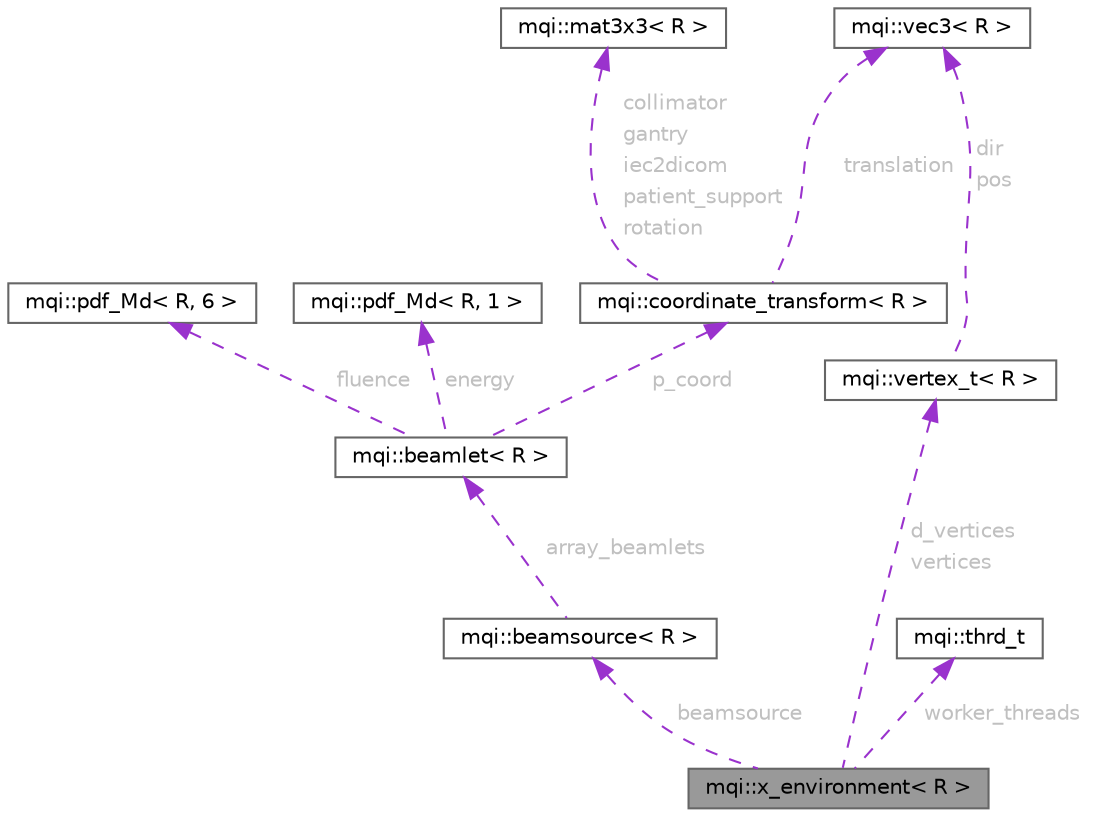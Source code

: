 digraph "mqi::x_environment&lt; R &gt;"
{
 // LATEX_PDF_SIZE
  bgcolor="transparent";
  edge [fontname=Helvetica,fontsize=10,labelfontname=Helvetica,labelfontsize=10];
  node [fontname=Helvetica,fontsize=10,shape=box,height=0.2,width=0.4];
  Node1 [id="Node000001",label="mqi::x_environment\< R \>",height=0.2,width=0.4,color="gray40", fillcolor="grey60", style="filled", fontcolor="black",tooltip="A virtual base class for creating Monte Carlo simulation environments."];
  Node2 -> Node1 [id="edge1_Node000001_Node000002",dir="back",color="darkorchid3",style="dashed",tooltip=" ",label=<<TABLE CELLBORDER="0" BORDER="0"><TR><TD VALIGN="top" ALIGN="LEFT" CELLPADDING="1" CELLSPACING="0">beamsource</TD></TR>
</TABLE>> ,fontcolor="grey" ];
  Node2 [id="Node000002",label="mqi::beamsource\< R \>",height=0.2,width=0.4,color="gray40", fillcolor="white", style="filled",URL="$classmqi_1_1beamsource.html",tooltip=" "];
  Node3 -> Node2 [id="edge2_Node000002_Node000003",dir="back",color="darkorchid3",style="dashed",tooltip=" ",label=<<TABLE CELLBORDER="0" BORDER="0"><TR><TD VALIGN="top" ALIGN="LEFT" CELLPADDING="1" CELLSPACING="0">array_beamlets</TD></TR>
</TABLE>> ,fontcolor="grey" ];
  Node3 [id="Node000003",label="mqi::beamlet\< R \>",height=0.2,width=0.4,color="gray40", fillcolor="white", style="filled",URL="$classmqi_1_1beamlet.html",tooltip=" "];
  Node4 -> Node3 [id="edge3_Node000003_Node000004",dir="back",color="darkorchid3",style="dashed",tooltip=" ",label=<<TABLE CELLBORDER="0" BORDER="0"><TR><TD VALIGN="top" ALIGN="LEFT" CELLPADDING="1" CELLSPACING="0">energy</TD></TR>
</TABLE>> ,fontcolor="grey" ];
  Node4 [id="Node000004",label="mqi::pdf_Md\< R, 1 \>",height=0.2,width=0.4,color="gray40", fillcolor="white", style="filled",URL="$classmqi_1_1pdf___md.html",tooltip=" "];
  Node5 -> Node3 [id="edge4_Node000003_Node000005",dir="back",color="darkorchid3",style="dashed",tooltip=" ",label=<<TABLE CELLBORDER="0" BORDER="0"><TR><TD VALIGN="top" ALIGN="LEFT" CELLPADDING="1" CELLSPACING="0">fluence</TD></TR>
</TABLE>> ,fontcolor="grey" ];
  Node5 [id="Node000005",label="mqi::pdf_Md\< R, 6 \>",height=0.2,width=0.4,color="gray40", fillcolor="white", style="filled",URL="$classmqi_1_1pdf___md.html",tooltip=" "];
  Node6 -> Node3 [id="edge5_Node000003_Node000006",dir="back",color="darkorchid3",style="dashed",tooltip=" ",label=<<TABLE CELLBORDER="0" BORDER="0"><TR><TD VALIGN="top" ALIGN="LEFT" CELLPADDING="1" CELLSPACING="0">p_coord</TD></TR>
</TABLE>> ,fontcolor="grey" ];
  Node6 [id="Node000006",label="mqi::coordinate_transform\< R \>",height=0.2,width=0.4,color="gray40", fillcolor="white", style="filled",URL="$classmqi_1_1coordinate__transform.html",tooltip=" "];
  Node7 -> Node6 [id="edge6_Node000006_Node000007",dir="back",color="darkorchid3",style="dashed",tooltip=" ",label=<<TABLE CELLBORDER="0" BORDER="0"><TR><TD VALIGN="top" ALIGN="LEFT" CELLPADDING="1" CELLSPACING="0">translation</TD></TR>
</TABLE>> ,fontcolor="grey" ];
  Node7 [id="Node000007",label="mqi::vec3\< R \>",height=0.2,width=0.4,color="gray40", fillcolor="white", style="filled",URL="$classmqi_1_1vec3.html",tooltip=" "];
  Node8 -> Node6 [id="edge7_Node000006_Node000008",dir="back",color="darkorchid3",style="dashed",tooltip=" ",label=<<TABLE CELLBORDER="0" BORDER="0"><TR><TD VALIGN="top" ALIGN="LEFT" CELLPADDING="1" CELLSPACING="0">collimator</TD></TR>
<TR><TD VALIGN="top" ALIGN="LEFT" CELLPADDING="1" CELLSPACING="0">gantry</TD></TR>
<TR><TD VALIGN="top" ALIGN="LEFT" CELLPADDING="1" CELLSPACING="0">iec2dicom</TD></TR>
<TR><TD VALIGN="top" ALIGN="LEFT" CELLPADDING="1" CELLSPACING="0">patient_support</TD></TR>
<TR><TD VALIGN="top" ALIGN="LEFT" CELLPADDING="1" CELLSPACING="0">rotation</TD></TR>
</TABLE>> ,fontcolor="grey" ];
  Node8 [id="Node000008",label="mqi::mat3x3\< R \>",height=0.2,width=0.4,color="gray40", fillcolor="white", style="filled",URL="$classmqi_1_1mat3x3.html",tooltip=" "];
  Node9 -> Node1 [id="edge8_Node000001_Node000009",dir="back",color="darkorchid3",style="dashed",tooltip=" ",label=<<TABLE CELLBORDER="0" BORDER="0"><TR><TD VALIGN="top" ALIGN="LEFT" CELLPADDING="1" CELLSPACING="0">d_vertices</TD></TR>
<TR><TD VALIGN="top" ALIGN="LEFT" CELLPADDING="1" CELLSPACING="0">vertices</TD></TR>
</TABLE>> ,fontcolor="grey" ];
  Node9 [id="Node000009",label="mqi::vertex_t\< R \>",height=0.2,width=0.4,color="gray40", fillcolor="white", style="filled",URL="$structmqi_1_1vertex__t.html",tooltip=" "];
  Node7 -> Node9 [id="edge9_Node000009_Node000007",dir="back",color="darkorchid3",style="dashed",tooltip=" ",label=<<TABLE CELLBORDER="0" BORDER="0"><TR><TD VALIGN="top" ALIGN="LEFT" CELLPADDING="1" CELLSPACING="0">dir</TD></TR>
<TR><TD VALIGN="top" ALIGN="LEFT" CELLPADDING="1" CELLSPACING="0">pos</TD></TR>
</TABLE>> ,fontcolor="grey" ];
  Node10 -> Node1 [id="edge10_Node000001_Node000010",dir="back",color="darkorchid3",style="dashed",tooltip=" ",label=<<TABLE CELLBORDER="0" BORDER="0"><TR><TD VALIGN="top" ALIGN="LEFT" CELLPADDING="1" CELLSPACING="0">worker_threads</TD></TR>
</TABLE>> ,fontcolor="grey" ];
  Node10 [id="Node000010",label="mqi::thrd_t",height=0.2,width=0.4,color="gray40", fillcolor="white", style="filled",URL="$structmqi_1_1thrd__t.html",tooltip="A structure to hold thread-local data for a single execution thread in the simulation."];
}
